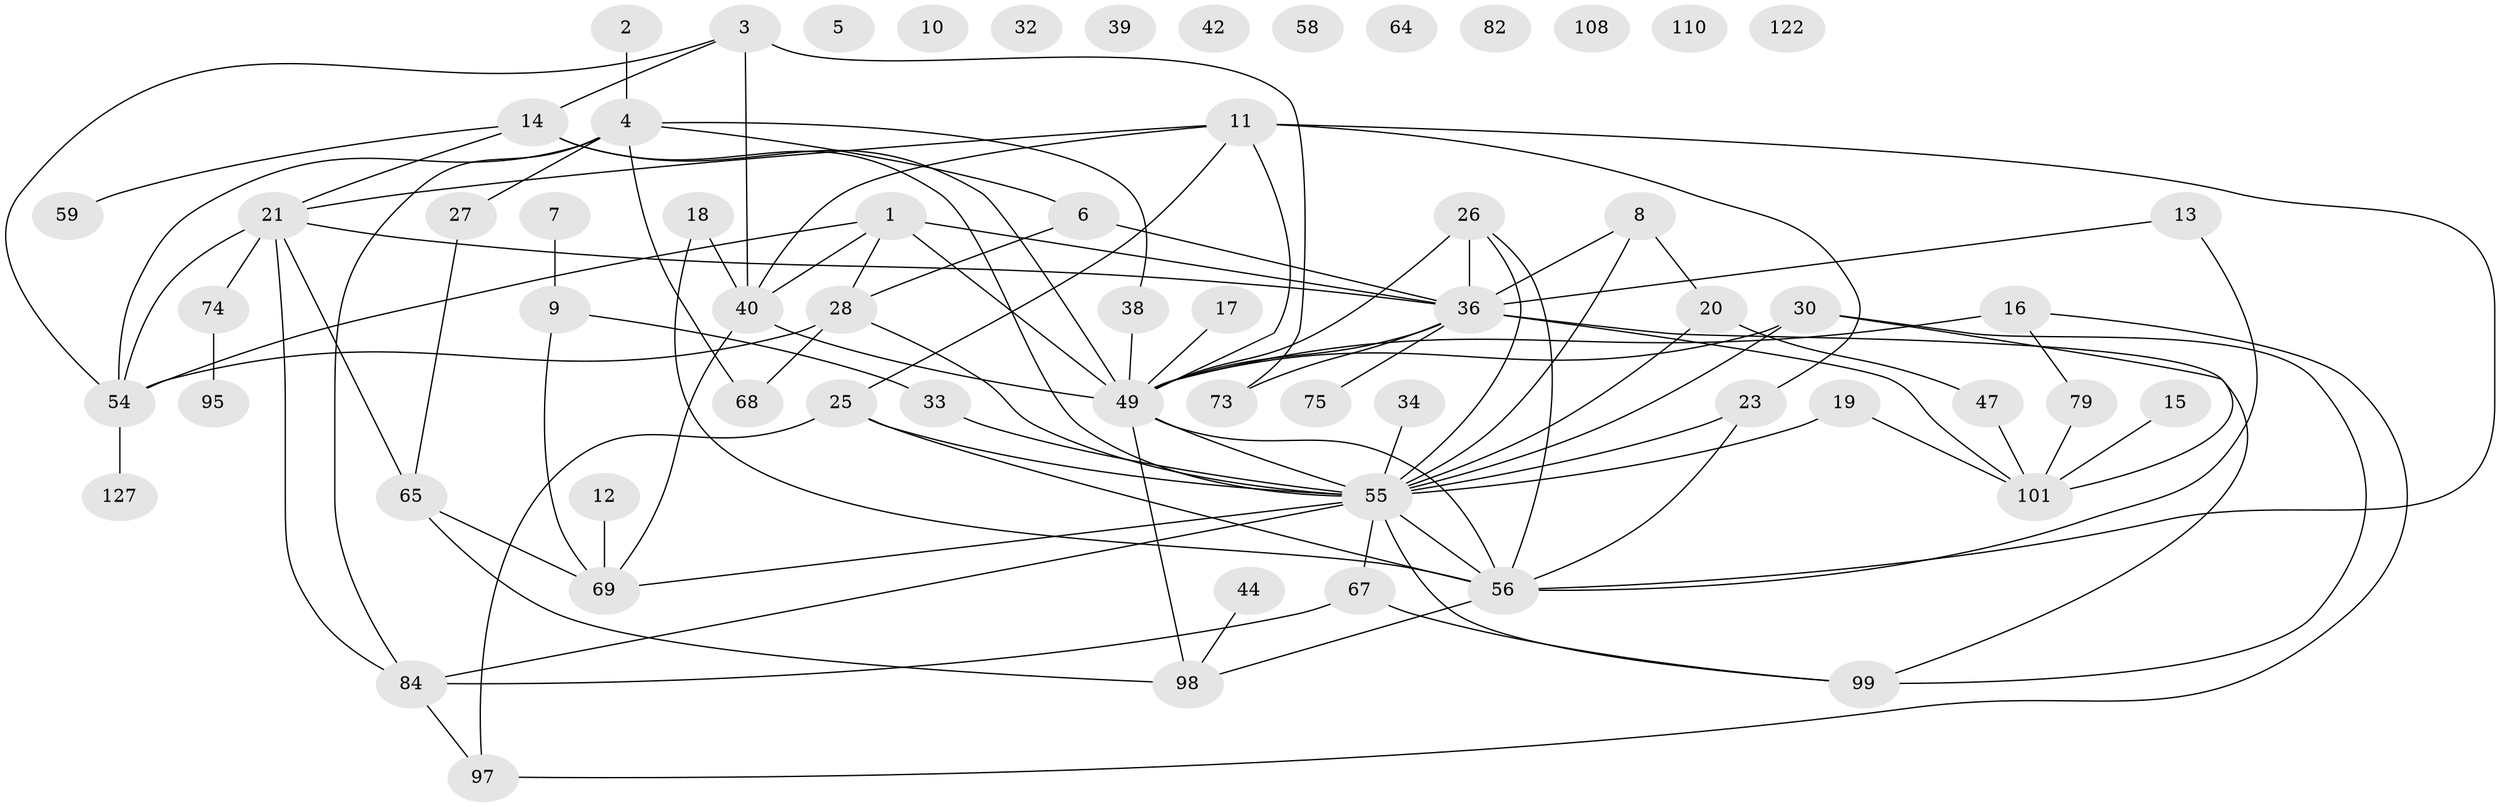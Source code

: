// original degree distribution, {3: 0.2204724409448819, 1: 0.1732283464566929, 4: 0.2047244094488189, 0: 0.07086614173228346, 2: 0.2047244094488189, 5: 0.07874015748031496, 6: 0.047244094488188976}
// Generated by graph-tools (version 1.1) at 2025/13/03/09/25 04:13:06]
// undirected, 63 vertices, 99 edges
graph export_dot {
graph [start="1"]
  node [color=gray90,style=filled];
  1 [super="+77"];
  2;
  3;
  4 [super="+71+45"];
  5;
  6;
  7;
  8;
  9 [super="+29"];
  10 [super="+114"];
  11 [super="+57+92"];
  12;
  13;
  14 [super="+24"];
  15;
  16 [super="+89+91"];
  17;
  18 [super="+43"];
  19 [super="+22"];
  20 [super="+51"];
  21 [super="+103+37+66"];
  23;
  25 [super="+87+35"];
  26 [super="+46"];
  27 [super="+31"];
  28 [super="+80+61"];
  30 [super="+41+106+70"];
  32 [super="+86"];
  33;
  34;
  36 [super="+52"];
  38;
  39;
  40 [super="+76"];
  42;
  44;
  47;
  49 [super="+120+53+50+60"];
  54 [super="+105+62"];
  55 [super="+78+63+112+119"];
  56 [super="+81+72"];
  58;
  59;
  64;
  65;
  67;
  68;
  69 [super="+90"];
  73;
  74 [super="+85"];
  75;
  79;
  82;
  84 [super="+126"];
  95;
  97;
  98;
  99 [super="+100"];
  101;
  108;
  110;
  122;
  127;
  1 -- 40;
  1 -- 54;
  1 -- 28;
  1 -- 36;
  1 -- 49;
  2 -- 4;
  3 -- 73;
  3 -- 54;
  3 -- 40;
  3 -- 14;
  4 -- 54;
  4 -- 68 [weight=2];
  4 -- 84;
  4 -- 27 [weight=2];
  4 -- 38;
  4 -- 6;
  6 -- 28;
  6 -- 36;
  7 -- 9;
  8 -- 55;
  8 -- 36;
  8 -- 20;
  9 -- 33;
  9 -- 69;
  11 -- 25;
  11 -- 49 [weight=2];
  11 -- 21 [weight=2];
  11 -- 40;
  11 -- 56;
  11 -- 23;
  12 -- 69;
  13 -- 56;
  13 -- 36;
  14 -- 49;
  14 -- 21;
  14 -- 55;
  14 -- 59;
  15 -- 101;
  16 -- 97;
  16 -- 79;
  16 -- 49 [weight=2];
  17 -- 49;
  18 -- 40;
  18 -- 56;
  19 -- 55;
  19 -- 101;
  20 -- 55;
  20 -- 47;
  21 -- 54 [weight=2];
  21 -- 65;
  21 -- 74;
  21 -- 36;
  21 -- 84;
  23 -- 55 [weight=2];
  23 -- 56;
  25 -- 56;
  25 -- 97;
  25 -- 55;
  26 -- 49 [weight=2];
  26 -- 36;
  26 -- 55;
  26 -- 56;
  27 -- 65;
  28 -- 68;
  28 -- 55;
  28 -- 54;
  30 -- 99;
  30 -- 101;
  30 -- 55;
  30 -- 49;
  33 -- 55 [weight=2];
  34 -- 55;
  36 -- 99;
  36 -- 101;
  36 -- 73;
  36 -- 75;
  36 -- 49;
  38 -- 49;
  40 -- 69;
  40 -- 49;
  44 -- 98;
  47 -- 101;
  49 -- 55;
  49 -- 98;
  49 -- 56;
  54 -- 127;
  55 -- 84 [weight=2];
  55 -- 67;
  55 -- 69;
  55 -- 99;
  55 -- 56;
  56 -- 98;
  65 -- 98;
  65 -- 69;
  67 -- 84;
  67 -- 99;
  74 -- 95;
  79 -- 101;
  84 -- 97;
}
